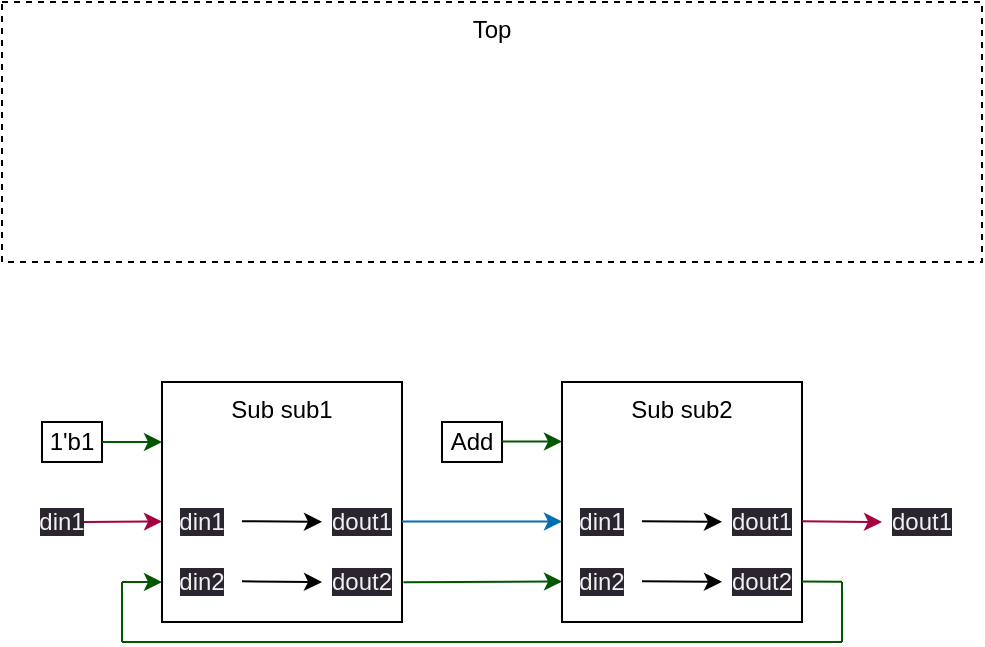 <mxfile>
    <diagram id="LNkYLOm9NJMPgPpZN1cs" name="Page-1">
        <mxGraphModel dx="1066" dy="1543" grid="1" gridSize="10" guides="1" tooltips="1" connect="1" arrows="1" fold="1" page="1" pageScale="1" pageWidth="850" pageHeight="1100" math="0" shadow="0">
            <root>
                <mxCell id="0"/>
                <mxCell id="1" parent="0"/>
                <mxCell id="57" value="Top" style="rounded=0;whiteSpace=wrap;html=1;verticalAlign=top;horizontal=1;dashed=1;" parent="1" vertex="1">
                    <mxGeometry x="160" y="-70" width="490" height="130" as="geometry"/>
                </mxCell>
                <mxCell id="2" value="Sub sub1" style="rounded=0;whiteSpace=wrap;html=1;verticalAlign=top;" parent="1" vertex="1">
                    <mxGeometry x="240" y="120" width="120" height="120" as="geometry"/>
                </mxCell>
                <mxCell id="3" value="Sub sub2" style="rounded=0;whiteSpace=wrap;html=1;verticalAlign=top;" parent="1" vertex="1">
                    <mxGeometry x="440" y="120" width="120" height="120" as="geometry"/>
                </mxCell>
                <mxCell id="7" value="" style="endArrow=classic;html=1;entryX=0;entryY=0.5;entryDx=0;entryDy=0;fillColor=#d80073;strokeColor=#A50040;" parent="1" edge="1">
                    <mxGeometry width="50" height="50" relative="1" as="geometry">
                        <mxPoint x="200" y="190" as="sourcePoint"/>
                        <mxPoint x="240" y="189.76" as="targetPoint"/>
                    </mxGeometry>
                </mxCell>
                <mxCell id="8" value="" style="endArrow=classic;html=1;exitX=1;exitY=0.75;exitDx=0;exitDy=0;fillColor=#d80073;strokeColor=#A50040;" parent="1" edge="1">
                    <mxGeometry width="50" height="50" relative="1" as="geometry">
                        <mxPoint x="560" y="189.66" as="sourcePoint"/>
                        <mxPoint x="600" y="190" as="targetPoint"/>
                    </mxGeometry>
                </mxCell>
                <mxCell id="9" value="&lt;span style=&quot;color: rgb(240, 240, 240); font-family: Helvetica; font-size: 12px; font-style: normal; font-variant-ligatures: normal; font-variant-caps: normal; font-weight: 400; letter-spacing: normal; orphans: 2; text-indent: 0px; text-transform: none; widows: 2; word-spacing: 0px; -webkit-text-stroke-width: 0px; background-color: rgb(42, 37, 47); text-decoration-thickness: initial; text-decoration-style: initial; text-decoration-color: initial; float: none; display: inline !important;&quot;&gt;din1&lt;/span&gt;" style="text;whiteSpace=wrap;html=1;align=center;verticalAlign=middle;" parent="1" vertex="1">
                    <mxGeometry x="230" y="170" width="60" height="40" as="geometry"/>
                </mxCell>
                <mxCell id="10" value="" style="endArrow=classic;html=1;exitX=1;exitY=0.5;exitDx=0;exitDy=0;entryX=0;entryY=0.5;entryDx=0;entryDy=0;fillColor=#1ba1e2;strokeColor=#006EAF;" parent="1" edge="1">
                    <mxGeometry width="50" height="50" relative="1" as="geometry">
                        <mxPoint x="360" y="189.76" as="sourcePoint"/>
                        <mxPoint x="440" y="189.76" as="targetPoint"/>
                    </mxGeometry>
                </mxCell>
                <mxCell id="11" value="&lt;span style=&quot;color: rgb(240, 240, 240); font-family: Helvetica; font-size: 12px; font-style: normal; font-variant-ligatures: normal; font-variant-caps: normal; font-weight: 400; letter-spacing: normal; orphans: 2; text-indent: 0px; text-transform: none; widows: 2; word-spacing: 0px; -webkit-text-stroke-width: 0px; background-color: rgb(42, 37, 47); text-decoration-thickness: initial; text-decoration-style: initial; text-decoration-color: initial; float: none; display: inline !important;&quot;&gt;dout1&lt;/span&gt;" style="text;whiteSpace=wrap;html=1;align=center;verticalAlign=middle;" parent="1" vertex="1">
                    <mxGeometry x="310" y="170" width="60" height="40" as="geometry"/>
                </mxCell>
                <mxCell id="12" value="&lt;span style=&quot;color: rgb(240, 240, 240); font-family: Helvetica; font-size: 12px; font-style: normal; font-variant-ligatures: normal; font-variant-caps: normal; font-weight: 400; letter-spacing: normal; orphans: 2; text-indent: 0px; text-transform: none; widows: 2; word-spacing: 0px; -webkit-text-stroke-width: 0px; background-color: rgb(42, 37, 47); text-decoration-thickness: initial; text-decoration-style: initial; text-decoration-color: initial; float: none; display: inline !important;&quot;&gt;din1&lt;/span&gt;" style="text;whiteSpace=wrap;html=1;align=center;verticalAlign=middle;" parent="1" vertex="1">
                    <mxGeometry x="430" y="170" width="60" height="40" as="geometry"/>
                </mxCell>
                <mxCell id="13" value="&lt;span style=&quot;color: rgb(240, 240, 240); font-family: Helvetica; font-size: 12px; font-style: normal; font-variant-ligatures: normal; font-variant-caps: normal; font-weight: 400; letter-spacing: normal; orphans: 2; text-indent: 0px; text-transform: none; widows: 2; word-spacing: 0px; -webkit-text-stroke-width: 0px; background-color: rgb(42, 37, 47); text-decoration-thickness: initial; text-decoration-style: initial; text-decoration-color: initial; float: none; display: inline !important;&quot;&gt;dout1&lt;/span&gt;" style="text;whiteSpace=wrap;html=1;align=center;verticalAlign=middle;" parent="1" vertex="1">
                    <mxGeometry x="510" y="170" width="60" height="40" as="geometry"/>
                </mxCell>
                <mxCell id="14" value="&lt;span style=&quot;color: rgb(240, 240, 240); font-family: Helvetica; font-size: 12px; font-style: normal; font-variant-ligatures: normal; font-variant-caps: normal; font-weight: 400; letter-spacing: normal; orphans: 2; text-indent: 0px; text-transform: none; widows: 2; word-spacing: 0px; -webkit-text-stroke-width: 0px; background-color: rgb(42, 37, 47); text-decoration-thickness: initial; text-decoration-style: initial; text-decoration-color: initial; float: none; display: inline !important;&quot;&gt;din2&lt;/span&gt;" style="text;whiteSpace=wrap;html=1;align=center;verticalAlign=middle;" parent="1" vertex="1">
                    <mxGeometry x="250" y="215" width="20" height="10" as="geometry"/>
                </mxCell>
                <mxCell id="15" value="&lt;span style=&quot;color: rgb(240, 240, 240); font-family: Helvetica; font-size: 12px; font-style: normal; font-variant-ligatures: normal; font-variant-caps: normal; font-weight: 400; letter-spacing: normal; orphans: 2; text-indent: 0px; text-transform: none; widows: 2; word-spacing: 0px; -webkit-text-stroke-width: 0px; background-color: rgb(42, 37, 47); text-decoration-thickness: initial; text-decoration-style: initial; text-decoration-color: initial; float: none; display: inline !important;&quot;&gt;dout2&lt;/span&gt;" style="text;whiteSpace=wrap;html=1;align=center;verticalAlign=middle;" parent="1" vertex="1">
                    <mxGeometry x="330" y="215" width="20" height="10" as="geometry"/>
                </mxCell>
                <mxCell id="16" value="" style="endArrow=classic;html=1;exitX=1;exitY=0.5;exitDx=0;exitDy=0;" parent="1" edge="1">
                    <mxGeometry width="50" height="50" relative="1" as="geometry">
                        <mxPoint x="280" y="219.66" as="sourcePoint"/>
                        <mxPoint x="320" y="220" as="targetPoint"/>
                    </mxGeometry>
                </mxCell>
                <mxCell id="19" value="" style="endArrow=classic;html=1;fillColor=#008a00;strokeColor=#005700;" parent="1" edge="1">
                    <mxGeometry width="50" height="50" relative="1" as="geometry">
                        <mxPoint x="220" y="220" as="sourcePoint"/>
                        <mxPoint x="240" y="220" as="targetPoint"/>
                    </mxGeometry>
                </mxCell>
                <mxCell id="26" value="" style="endArrow=none;html=1;fillColor=#008a00;strokeColor=#005700;" parent="1" edge="1">
                    <mxGeometry width="50" height="50" relative="1" as="geometry">
                        <mxPoint x="220" y="250" as="sourcePoint"/>
                        <mxPoint x="220" y="220" as="targetPoint"/>
                    </mxGeometry>
                </mxCell>
                <mxCell id="28" value="&lt;span style=&quot;color: rgb(240, 240, 240); font-family: Helvetica; font-size: 12px; font-style: normal; font-variant-ligatures: normal; font-variant-caps: normal; font-weight: 400; letter-spacing: normal; orphans: 2; text-indent: 0px; text-transform: none; widows: 2; word-spacing: 0px; -webkit-text-stroke-width: 0px; background-color: rgb(42, 37, 47); text-decoration-thickness: initial; text-decoration-style: initial; text-decoration-color: initial; float: none; display: inline !important;&quot;&gt;dout2&lt;/span&gt;" style="text;whiteSpace=wrap;html=1;align=center;verticalAlign=middle;" parent="1" vertex="1">
                    <mxGeometry x="510" y="200" width="60" height="40" as="geometry"/>
                </mxCell>
                <mxCell id="29" value="&lt;span style=&quot;color: rgb(240, 240, 240); font-family: Helvetica; font-size: 12px; font-style: normal; font-variant-ligatures: normal; font-variant-caps: normal; font-weight: 400; letter-spacing: normal; orphans: 2; text-indent: 0px; text-transform: none; widows: 2; word-spacing: 0px; -webkit-text-stroke-width: 0px; background-color: rgb(42, 37, 47); text-decoration-thickness: initial; text-decoration-style: initial; text-decoration-color: initial; float: none; display: inline !important;&quot;&gt;din2&lt;/span&gt;" style="text;whiteSpace=wrap;html=1;align=center;verticalAlign=middle;" parent="1" vertex="1">
                    <mxGeometry x="430" y="200" width="60" height="40" as="geometry"/>
                </mxCell>
                <mxCell id="31" value="" style="endArrow=classic;html=1;exitX=1;exitY=0.5;exitDx=0;exitDy=0;" parent="1" edge="1">
                    <mxGeometry width="50" height="50" relative="1" as="geometry">
                        <mxPoint x="480" y="219.58" as="sourcePoint"/>
                        <mxPoint x="520" y="219.92" as="targetPoint"/>
                    </mxGeometry>
                </mxCell>
                <mxCell id="53" value="" style="endArrow=classic;html=1;exitX=1;exitY=0.5;exitDx=0;exitDy=0;" parent="1" edge="1">
                    <mxGeometry width="50" height="50" relative="1" as="geometry">
                        <mxPoint x="280" y="189.58" as="sourcePoint"/>
                        <mxPoint x="320" y="189.92" as="targetPoint"/>
                    </mxGeometry>
                </mxCell>
                <mxCell id="54" value="" style="endArrow=classic;html=1;exitX=1;exitY=0.5;exitDx=0;exitDy=0;" parent="1" edge="1">
                    <mxGeometry width="50" height="50" relative="1" as="geometry">
                        <mxPoint x="480" y="189.58" as="sourcePoint"/>
                        <mxPoint x="520" y="189.92" as="targetPoint"/>
                    </mxGeometry>
                </mxCell>
                <mxCell id="58" value="&lt;span style=&quot;color: rgb(240, 240, 240); font-family: Helvetica; font-size: 12px; font-style: normal; font-variant-ligatures: normal; font-variant-caps: normal; font-weight: 400; letter-spacing: normal; orphans: 2; text-indent: 0px; text-transform: none; widows: 2; word-spacing: 0px; -webkit-text-stroke-width: 0px; background-color: rgb(42, 37, 47); text-decoration-thickness: initial; text-decoration-style: initial; text-decoration-color: initial; float: none; display: inline !important;&quot;&gt;dout1&lt;/span&gt;" style="text;whiteSpace=wrap;html=1;align=center;verticalAlign=middle;" parent="1" vertex="1">
                    <mxGeometry x="610" y="185" width="20" height="10" as="geometry"/>
                </mxCell>
                <mxCell id="61" value="&lt;span style=&quot;color: rgb(240, 240, 240); font-family: Helvetica; font-size: 12px; font-style: normal; font-variant-ligatures: normal; font-variant-caps: normal; font-weight: 400; letter-spacing: normal; orphans: 2; text-indent: 0px; text-transform: none; widows: 2; word-spacing: 0px; -webkit-text-stroke-width: 0px; background-color: rgb(42, 37, 47); text-decoration-thickness: initial; text-decoration-style: initial; text-decoration-color: initial; float: none; display: inline !important;&quot;&gt;din1&lt;/span&gt;" style="text;whiteSpace=wrap;html=1;align=center;verticalAlign=middle;" parent="1" vertex="1">
                    <mxGeometry x="180" y="185" width="20" height="10" as="geometry"/>
                </mxCell>
                <mxCell id="64" value="" style="endArrow=classic;html=1;fillColor=#008a00;strokeColor=#005700;exitX=1.006;exitY=0.834;exitDx=0;exitDy=0;exitPerimeter=0;" parent="1" edge="1" source="2">
                    <mxGeometry width="50" height="50" relative="1" as="geometry">
                        <mxPoint x="420" y="219.76" as="sourcePoint"/>
                        <mxPoint x="440" y="219.76" as="targetPoint"/>
                    </mxGeometry>
                </mxCell>
                <mxCell id="65" value="" style="endArrow=none;html=1;fillColor=#008a00;strokeColor=#005700;" parent="1" edge="1">
                    <mxGeometry width="50" height="50" relative="1" as="geometry">
                        <mxPoint x="580" y="219.93" as="sourcePoint"/>
                        <mxPoint x="560" y="219.76" as="targetPoint"/>
                        <Array as="points">
                            <mxPoint x="560" y="219.76"/>
                        </Array>
                    </mxGeometry>
                </mxCell>
                <mxCell id="67" value="" style="endArrow=none;html=1;fillColor=#008a00;strokeColor=#005700;" parent="1" edge="1">
                    <mxGeometry width="50" height="50" relative="1" as="geometry">
                        <mxPoint x="580" y="250" as="sourcePoint"/>
                        <mxPoint x="580" y="220" as="targetPoint"/>
                    </mxGeometry>
                </mxCell>
                <mxCell id="68" value="" style="endArrow=none;html=1;fillColor=#008a00;strokeColor=#005700;" parent="1" edge="1">
                    <mxGeometry width="50" height="50" relative="1" as="geometry">
                        <mxPoint x="220" y="250" as="sourcePoint"/>
                        <mxPoint x="580" y="250" as="targetPoint"/>
                    </mxGeometry>
                </mxCell>
                <mxCell id="69" value="1'b1" style="rounded=0;whiteSpace=wrap;html=1;" vertex="1" parent="1">
                    <mxGeometry x="180" y="140" width="30" height="20" as="geometry"/>
                </mxCell>
                <mxCell id="71" value="" style="endArrow=classic;html=1;fillColor=#008a00;strokeColor=#005700;entryX=0;entryY=0.25;entryDx=0;entryDy=0;exitX=1;exitY=0.5;exitDx=0;exitDy=0;" edge="1" parent="1" source="69" target="2">
                    <mxGeometry width="50" height="50" relative="1" as="geometry">
                        <mxPoint x="210" y="149.8" as="sourcePoint"/>
                        <mxPoint x="230" y="149.8" as="targetPoint"/>
                    </mxGeometry>
                </mxCell>
                <mxCell id="72" value="Add" style="rounded=0;whiteSpace=wrap;html=1;" vertex="1" parent="1">
                    <mxGeometry x="380" y="140" width="30" height="20" as="geometry"/>
                </mxCell>
                <mxCell id="73" value="" style="endArrow=classic;html=1;fillColor=#008a00;strokeColor=#005700;entryX=0;entryY=0.25;entryDx=0;entryDy=0;exitX=1;exitY=0.5;exitDx=0;exitDy=0;" edge="1" parent="1">
                    <mxGeometry width="50" height="50" relative="1" as="geometry">
                        <mxPoint x="410" y="149.8" as="sourcePoint"/>
                        <mxPoint x="440" y="149.8" as="targetPoint"/>
                    </mxGeometry>
                </mxCell>
            </root>
        </mxGraphModel>
    </diagram>
</mxfile>